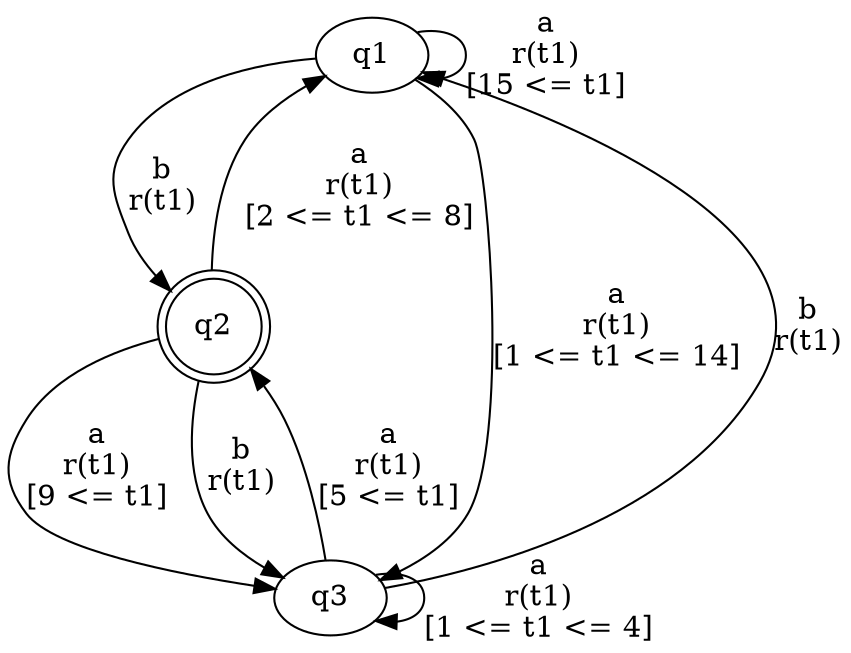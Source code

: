digraph L {
	qq1[label=q1]
	qq2[label=q2 shape=doublecircle]
	qq3[label=q3]
	qq1 -> qq2[label="b\nr(t1)\n"]
	qq2 -> qq3[label="a\nr(t1)\n[9 <= t1]"]
	qq3 -> qq3[label="a\nr(t1)\n[1 <= t1 <= 4]"]
	qq3 -> qq1[label="b\nr(t1)\n"]
	qq3 -> qq2[label="a\nr(t1)\n[5 <= t1]"]
	qq2 -> qq1[label="a\nr(t1)\n[2 <= t1 <= 8]"]
	qq2 -> qq3[label="b\nr(t1)\n"]
	qq1 -> qq3[label="a\nr(t1)\n[1 <= t1 <= 14]"]
	qq1 -> qq1[label="a\nr(t1)\n[15 <= t1]"]
}
